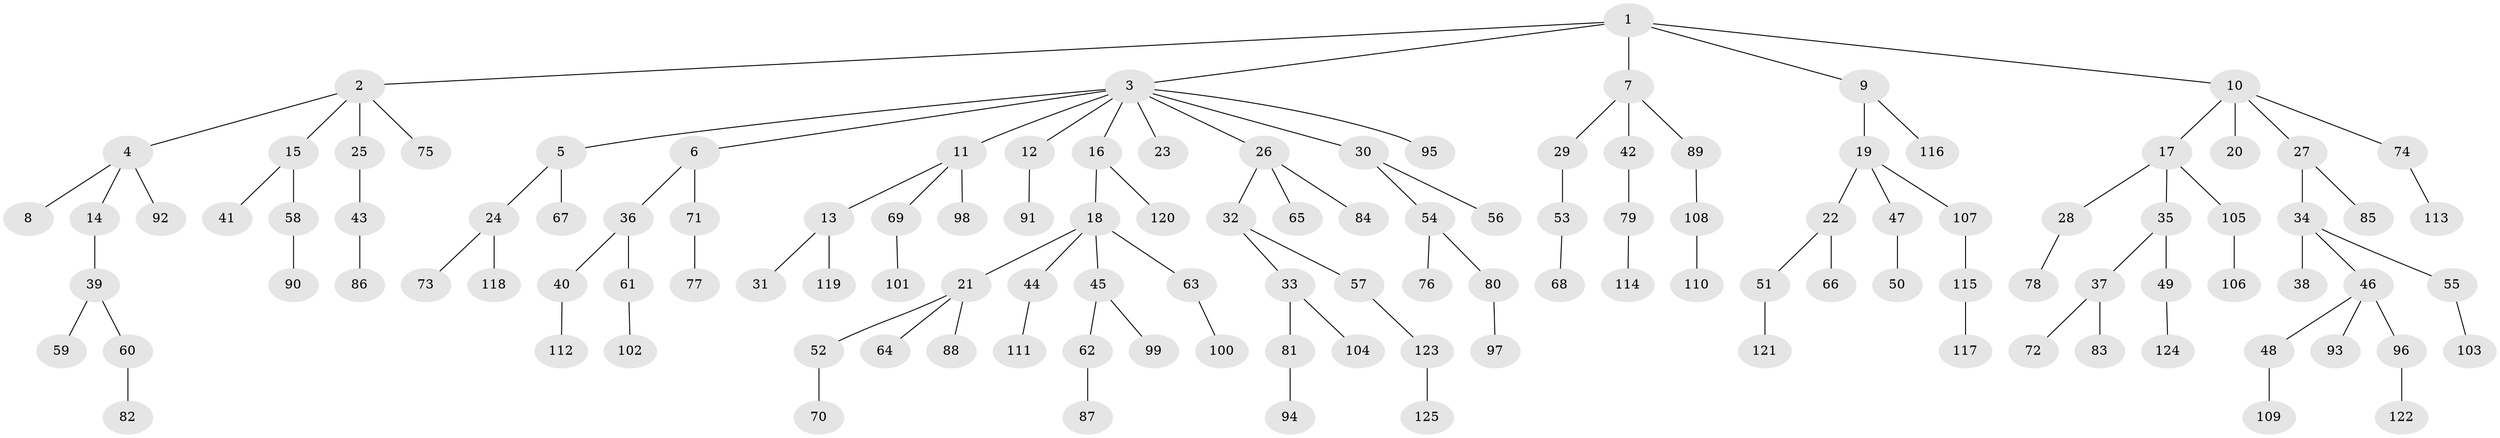 // Generated by graph-tools (version 1.1) at 2025/26/03/09/25 03:26:31]
// undirected, 125 vertices, 124 edges
graph export_dot {
graph [start="1"]
  node [color=gray90,style=filled];
  1;
  2;
  3;
  4;
  5;
  6;
  7;
  8;
  9;
  10;
  11;
  12;
  13;
  14;
  15;
  16;
  17;
  18;
  19;
  20;
  21;
  22;
  23;
  24;
  25;
  26;
  27;
  28;
  29;
  30;
  31;
  32;
  33;
  34;
  35;
  36;
  37;
  38;
  39;
  40;
  41;
  42;
  43;
  44;
  45;
  46;
  47;
  48;
  49;
  50;
  51;
  52;
  53;
  54;
  55;
  56;
  57;
  58;
  59;
  60;
  61;
  62;
  63;
  64;
  65;
  66;
  67;
  68;
  69;
  70;
  71;
  72;
  73;
  74;
  75;
  76;
  77;
  78;
  79;
  80;
  81;
  82;
  83;
  84;
  85;
  86;
  87;
  88;
  89;
  90;
  91;
  92;
  93;
  94;
  95;
  96;
  97;
  98;
  99;
  100;
  101;
  102;
  103;
  104;
  105;
  106;
  107;
  108;
  109;
  110;
  111;
  112;
  113;
  114;
  115;
  116;
  117;
  118;
  119;
  120;
  121;
  122;
  123;
  124;
  125;
  1 -- 2;
  1 -- 3;
  1 -- 7;
  1 -- 9;
  1 -- 10;
  2 -- 4;
  2 -- 15;
  2 -- 25;
  2 -- 75;
  3 -- 5;
  3 -- 6;
  3 -- 11;
  3 -- 12;
  3 -- 16;
  3 -- 23;
  3 -- 26;
  3 -- 30;
  3 -- 95;
  4 -- 8;
  4 -- 14;
  4 -- 92;
  5 -- 24;
  5 -- 67;
  6 -- 36;
  6 -- 71;
  7 -- 29;
  7 -- 42;
  7 -- 89;
  9 -- 19;
  9 -- 116;
  10 -- 17;
  10 -- 20;
  10 -- 27;
  10 -- 74;
  11 -- 13;
  11 -- 69;
  11 -- 98;
  12 -- 91;
  13 -- 31;
  13 -- 119;
  14 -- 39;
  15 -- 41;
  15 -- 58;
  16 -- 18;
  16 -- 120;
  17 -- 28;
  17 -- 35;
  17 -- 105;
  18 -- 21;
  18 -- 44;
  18 -- 45;
  18 -- 63;
  19 -- 22;
  19 -- 47;
  19 -- 107;
  21 -- 52;
  21 -- 64;
  21 -- 88;
  22 -- 51;
  22 -- 66;
  24 -- 73;
  24 -- 118;
  25 -- 43;
  26 -- 32;
  26 -- 65;
  26 -- 84;
  27 -- 34;
  27 -- 85;
  28 -- 78;
  29 -- 53;
  30 -- 54;
  30 -- 56;
  32 -- 33;
  32 -- 57;
  33 -- 81;
  33 -- 104;
  34 -- 38;
  34 -- 46;
  34 -- 55;
  35 -- 37;
  35 -- 49;
  36 -- 40;
  36 -- 61;
  37 -- 72;
  37 -- 83;
  39 -- 59;
  39 -- 60;
  40 -- 112;
  42 -- 79;
  43 -- 86;
  44 -- 111;
  45 -- 62;
  45 -- 99;
  46 -- 48;
  46 -- 93;
  46 -- 96;
  47 -- 50;
  48 -- 109;
  49 -- 124;
  51 -- 121;
  52 -- 70;
  53 -- 68;
  54 -- 76;
  54 -- 80;
  55 -- 103;
  57 -- 123;
  58 -- 90;
  60 -- 82;
  61 -- 102;
  62 -- 87;
  63 -- 100;
  69 -- 101;
  71 -- 77;
  74 -- 113;
  79 -- 114;
  80 -- 97;
  81 -- 94;
  89 -- 108;
  96 -- 122;
  105 -- 106;
  107 -- 115;
  108 -- 110;
  115 -- 117;
  123 -- 125;
}
